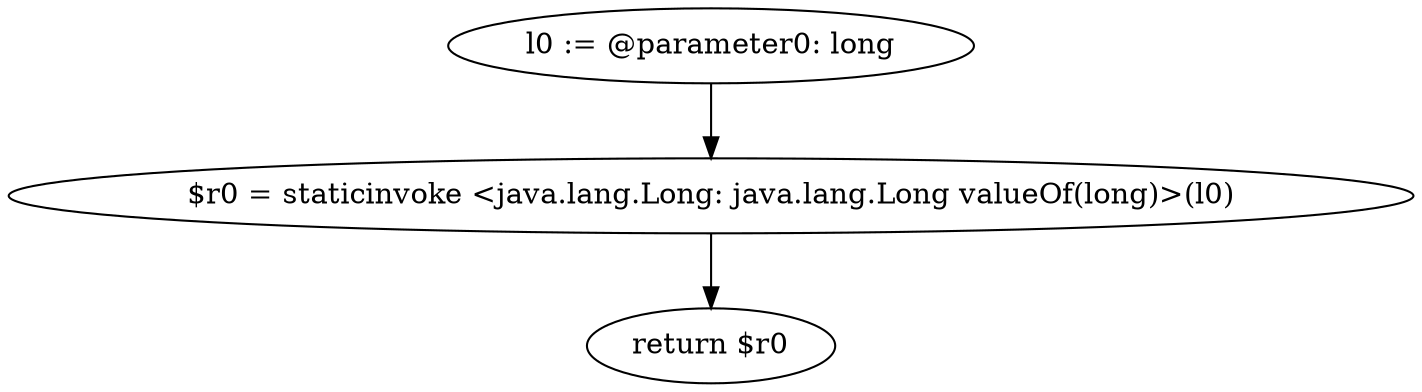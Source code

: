 digraph "unitGraph" {
    "l0 := @parameter0: long"
    "$r0 = staticinvoke <java.lang.Long: java.lang.Long valueOf(long)>(l0)"
    "return $r0"
    "l0 := @parameter0: long"->"$r0 = staticinvoke <java.lang.Long: java.lang.Long valueOf(long)>(l0)";
    "$r0 = staticinvoke <java.lang.Long: java.lang.Long valueOf(long)>(l0)"->"return $r0";
}
